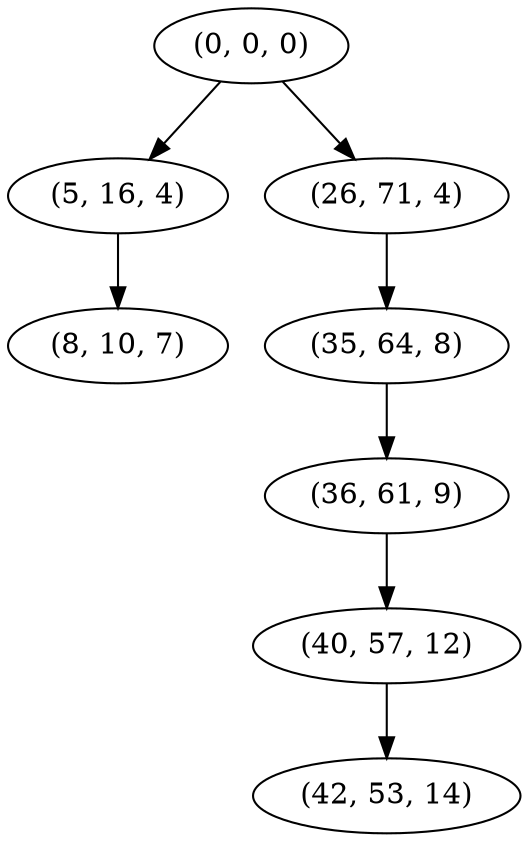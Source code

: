 digraph tree {
    "(0, 0, 0)";
    "(5, 16, 4)";
    "(8, 10, 7)";
    "(26, 71, 4)";
    "(35, 64, 8)";
    "(36, 61, 9)";
    "(40, 57, 12)";
    "(42, 53, 14)";
    "(0, 0, 0)" -> "(5, 16, 4)";
    "(0, 0, 0)" -> "(26, 71, 4)";
    "(5, 16, 4)" -> "(8, 10, 7)";
    "(26, 71, 4)" -> "(35, 64, 8)";
    "(35, 64, 8)" -> "(36, 61, 9)";
    "(36, 61, 9)" -> "(40, 57, 12)";
    "(40, 57, 12)" -> "(42, 53, 14)";
}
